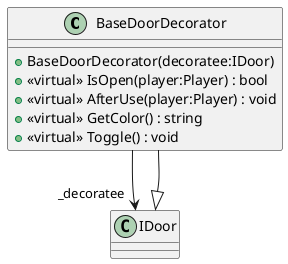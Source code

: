 @startuml
class BaseDoorDecorator {
    + BaseDoorDecorator(decoratee:IDoor)
    + <<virtual>> IsOpen(player:Player) : bool
    + <<virtual>> AfterUse(player:Player) : void
    + <<virtual>> GetColor() : string
    + <<virtual>> Toggle() : void
}
IDoor <|-- BaseDoorDecorator
BaseDoorDecorator --> "_decoratee" IDoor
@enduml
